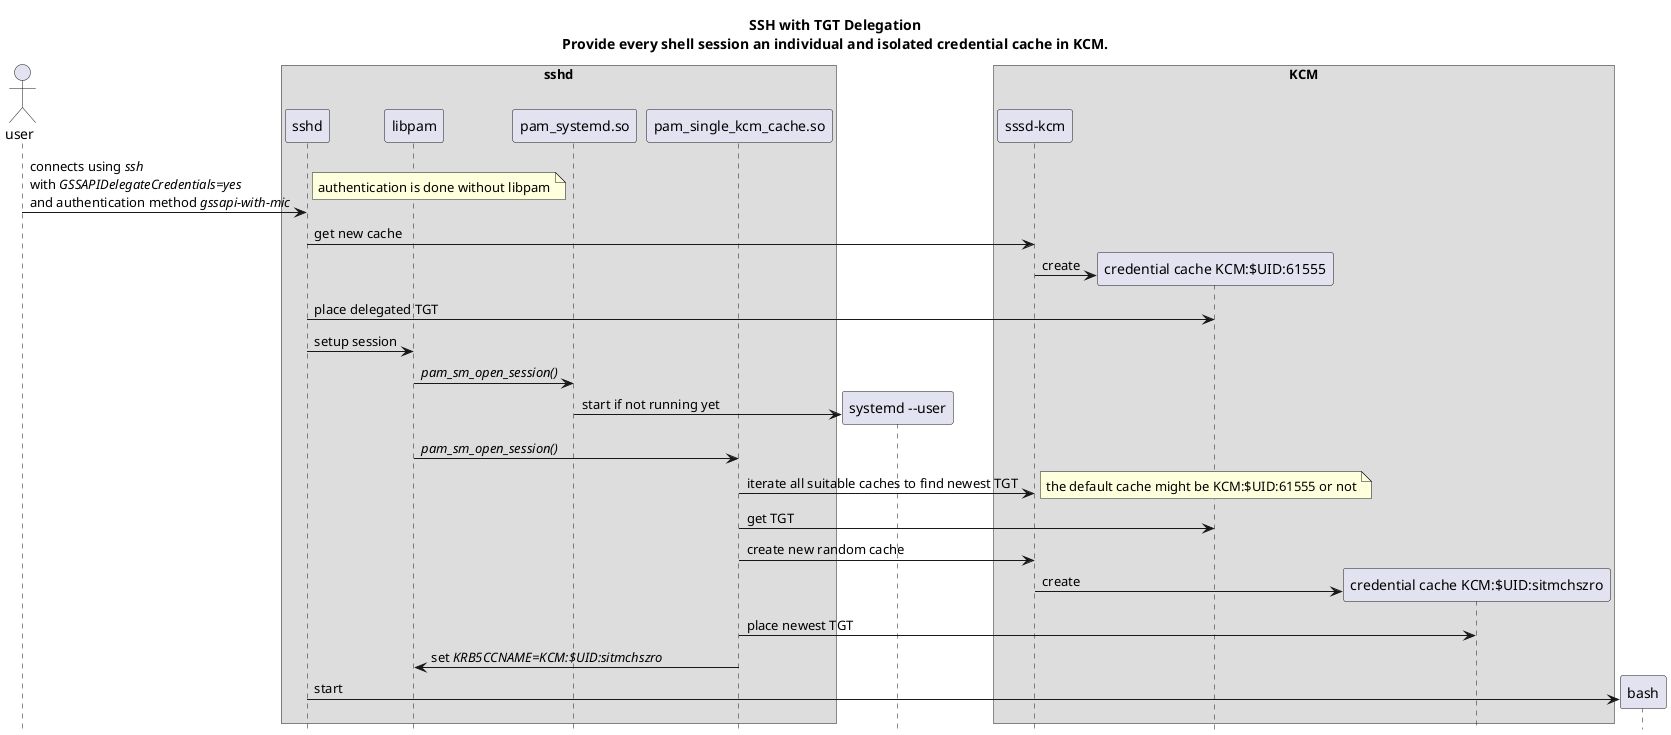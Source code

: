 @startuml

title 
    **SSH with TGT Delegation**
    Provide every shell session an individual and isolated credential cache in KCM.
end title
hide footbox

actor user
box sshd
    participant sshd

    participant libpam
    participant "pam_systemd.so" as pam_systemd
    participant "pam_single_kcm_cache.so" as pam_single_kcm_cache
end box
participant "systemd --user" as systemd
box KCM
    participant "sssd-kcm" as sssd_kcm
    participant "credential cache KCM:$UID:61555" as new_cache
    participant "credential cache KCM:$UID:sitmchszro" as random_cache
end box
participant bash

user -> sshd : connects using //ssh//\nwith //GSSAPIDelegateCredentials=yes//\nand authentication method //gssapi-with-mic//
note right: authentication is done without libpam
sshd -> sssd_kcm : get new cache
create new_cache
sssd_kcm -> new_cache : create
sshd -> new_cache : place delegated TGT
sshd -> libpam : setup session
libpam -> pam_systemd : //pam_sm_open_session()//
create systemd
pam_systemd -> systemd: start if not running yet
libpam -> pam_single_kcm_cache : //pam_sm_open_session()//
pam_single_kcm_cache -> sssd_kcm : iterate all suitable caches to find newest TGT
note right: the default cache might be KCM:$UID:61555 or not
pam_single_kcm_cache -> new_cache: get TGT
pam_single_kcm_cache -> sssd_kcm : create new random cache
create random_cache
sssd_kcm -> random_cache: create
pam_single_kcm_cache -> random_cache: place newest TGT
pam_single_kcm_cache -> libpam: set //KRB5CCNAME=KCM:$UID:sitmchszro//
create bash
sshd -> bash : start

@enduml


